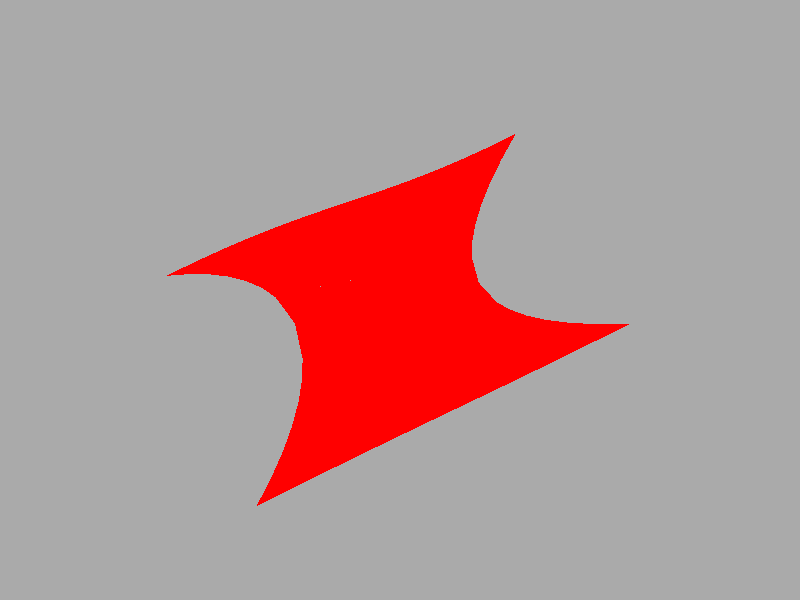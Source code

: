 // Persistence Of Vision raytracer version 3.5 sample file.

// Simpler Bezier patch example
// by Alexander Enzmann


#include "shapes.inc"
#include "colors.inc"
#include "textures.inc"

bicubic_patch { type 1 flatness 0.1  u_steps 8  v_steps 8
   < 0.0, 0.0, 2.0>, < 1.0, 0.0, 0.0>, < 2.0, 0.0, 0.0>, < 3.0, 0.0, -2.0>,
   < 0.0, 1.0, 0.0>, < 1.0, 1.0, 0.0>, < 2.0, 1.0, 0.0>, < 3.0, 1.0,  0.0>,
   < 0.0, 2.0, 0.0>, < 1.0, 2.0, 0.0>, < 2.0, 2.0, 0.0>, < 3.0, 2.0,  0.0>,
   < 0.0, 3.0, 2.0>, < 1.0, 3.0, 0.0>, < 2.0, 3.0, 0.0>, < 3.0, 3.0, -2.0>

   texture {
      pigment {
         checker color Red color Blue
         rotate 90*x
         quick_color Red
      }
      finish { ambient 0.1 diffuse 0.9 phong 1 }
   }

   translate <-1.5, -1.5, 0>
   scale 2
   rotate <30, -60, 0>

}

// Back wall
plane {
    z, 500
   hollow on

   texture {
      pigment { color red 0.4 green 0.4 blue 0.4 }
   }
}

camera {
   location  <0.0, 0.0, -15.0>
   right     <4/3, 0.0,  0.0>
   up        <0.0, 1.0,  0.0>
   direction <0.0, 0.0,  1.0>
}

// Light source
light_source { <5, 7, -5> colour White }
